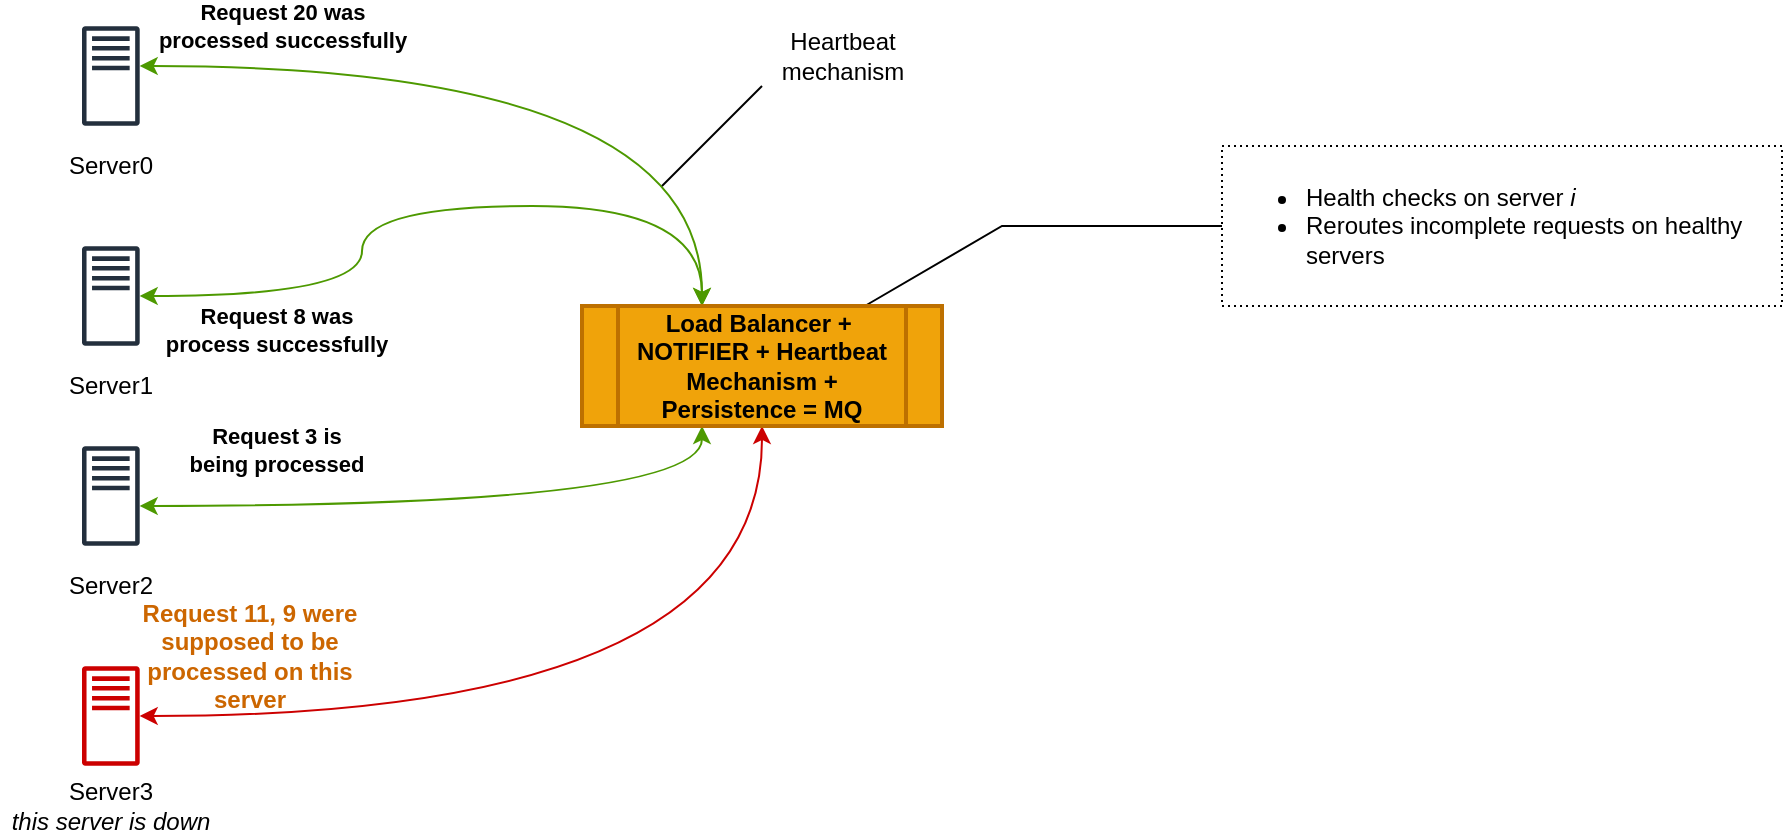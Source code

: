 <mxfile version="17.5.0" type="device"><diagram id="V4Suo95nfhl5L5MqDLuv" name="Page-1"><mxGraphModel dx="1422" dy="768" grid="1" gridSize="10" guides="1" tooltips="1" connect="1" arrows="1" fold="1" page="1" pageScale="1" pageWidth="850" pageHeight="1100" math="0" shadow="0"><root><mxCell id="0"/><mxCell id="1" parent="0"/><mxCell id="YOVAn91mJ-EPoyazGIKw-1" value="" style="sketch=0;outlineConnect=0;fontColor=#232F3E;gradientColor=none;fillColor=#232F3D;strokeColor=none;dashed=0;verticalLabelPosition=bottom;verticalAlign=top;align=center;html=1;fontSize=12;fontStyle=0;aspect=fixed;pointerEvents=1;shape=mxgraph.aws4.traditional_server;" vertex="1" parent="1"><mxGeometry x="90" y="140" width="28.85" height="50" as="geometry"/></mxCell><mxCell id="YOVAn91mJ-EPoyazGIKw-2" value="Server0" style="text;html=1;align=center;verticalAlign=middle;resizable=0;points=[];autosize=1;strokeColor=none;fillColor=none;" vertex="1" parent="1"><mxGeometry x="74.43" y="200" width="60" height="20" as="geometry"/></mxCell><mxCell id="YOVAn91mJ-EPoyazGIKw-3" value="" style="sketch=0;outlineConnect=0;fontColor=#232F3E;gradientColor=none;fillColor=#232F3D;strokeColor=none;dashed=0;verticalLabelPosition=bottom;verticalAlign=top;align=center;html=1;fontSize=12;fontStyle=0;aspect=fixed;pointerEvents=1;shape=mxgraph.aws4.traditional_server;" vertex="1" parent="1"><mxGeometry x="90" y="250" width="28.85" height="50" as="geometry"/></mxCell><mxCell id="YOVAn91mJ-EPoyazGIKw-4" value="Server1" style="text;html=1;align=center;verticalAlign=middle;resizable=0;points=[];autosize=1;strokeColor=none;fillColor=none;" vertex="1" parent="1"><mxGeometry x="74.43" y="310" width="60" height="20" as="geometry"/></mxCell><mxCell id="YOVAn91mJ-EPoyazGIKw-5" value="" style="sketch=0;outlineConnect=0;fontColor=#232F3E;gradientColor=none;fillColor=#232F3D;strokeColor=none;dashed=0;verticalLabelPosition=bottom;verticalAlign=top;align=center;html=1;fontSize=12;fontStyle=0;aspect=fixed;pointerEvents=1;shape=mxgraph.aws4.traditional_server;" vertex="1" parent="1"><mxGeometry x="90" y="350" width="28.85" height="50" as="geometry"/></mxCell><mxCell id="YOVAn91mJ-EPoyazGIKw-6" value="Server2" style="text;html=1;align=center;verticalAlign=middle;resizable=0;points=[];autosize=1;strokeColor=none;fillColor=none;" vertex="1" parent="1"><mxGeometry x="74.43" y="410" width="60" height="20" as="geometry"/></mxCell><mxCell id="YOVAn91mJ-EPoyazGIKw-7" value="" style="sketch=0;outlineConnect=0;fontColor=#232F3E;gradientColor=none;fillColor=#CC0000;strokeColor=none;dashed=0;verticalLabelPosition=bottom;verticalAlign=top;align=center;html=1;fontSize=12;fontStyle=0;aspect=fixed;pointerEvents=1;shape=mxgraph.aws4.traditional_server;" vertex="1" parent="1"><mxGeometry x="90" y="460" width="28.85" height="50" as="geometry"/></mxCell><mxCell id="YOVAn91mJ-EPoyazGIKw-8" value="Server3&lt;br&gt;&lt;i&gt;this server is down&lt;/i&gt;" style="text;html=1;align=center;verticalAlign=middle;resizable=0;points=[];autosize=1;strokeColor=none;fillColor=none;" vertex="1" parent="1"><mxGeometry x="49.43" y="515" width="110" height="30" as="geometry"/></mxCell><mxCell id="YOVAn91mJ-EPoyazGIKw-11" style="edgeStyle=orthogonalEdgeStyle;rounded=0;orthogonalLoop=1;jettySize=auto;html=1;curved=1;startArrow=classic;startFill=1;strokeColor=#4D9900;" edge="1" parent="1" source="YOVAn91mJ-EPoyazGIKw-9" target="YOVAn91mJ-EPoyazGIKw-1"><mxGeometry relative="1" as="geometry"><mxPoint x="290" y="310" as="targetPoint"/><Array as="points"><mxPoint x="400" y="160"/></Array></mxGeometry></mxCell><mxCell id="YOVAn91mJ-EPoyazGIKw-17" value="Request 20 was &lt;br&gt;processed successfully" style="edgeLabel;html=1;align=center;verticalAlign=middle;resizable=0;points=[];fontStyle=1" vertex="1" connectable="0" parent="YOVAn91mJ-EPoyazGIKw-11"><mxGeometry x="0.626" y="1" relative="1" as="geometry"><mxPoint x="-4" y="-21" as="offset"/></mxGeometry></mxCell><mxCell id="YOVAn91mJ-EPoyazGIKw-12" style="edgeStyle=orthogonalEdgeStyle;curved=1;rounded=0;orthogonalLoop=1;jettySize=auto;html=1;startArrow=classic;startFill=1;strokeColor=#4D9900;" edge="1" parent="1" source="YOVAn91mJ-EPoyazGIKw-9" target="YOVAn91mJ-EPoyazGIKw-3"><mxGeometry relative="1" as="geometry"><Array as="points"><mxPoint x="400" y="230"/><mxPoint x="230" y="230"/><mxPoint x="230" y="275"/></Array></mxGeometry></mxCell><mxCell id="YOVAn91mJ-EPoyazGIKw-13" style="edgeStyle=orthogonalEdgeStyle;curved=1;rounded=0;orthogonalLoop=1;jettySize=auto;html=1;startArrow=classic;startFill=1;strokeColor=#4D9900;" edge="1" parent="1" source="YOVAn91mJ-EPoyazGIKw-9" target="YOVAn91mJ-EPoyazGIKw-5"><mxGeometry relative="1" as="geometry"><Array as="points"><mxPoint x="400" y="380"/></Array></mxGeometry></mxCell><mxCell id="YOVAn91mJ-EPoyazGIKw-14" style="edgeStyle=orthogonalEdgeStyle;curved=1;rounded=0;orthogonalLoop=1;jettySize=auto;html=1;startArrow=classic;startFill=1;strokeColor=#CC0000;" edge="1" parent="1" source="YOVAn91mJ-EPoyazGIKw-9" target="YOVAn91mJ-EPoyazGIKw-7"><mxGeometry relative="1" as="geometry"><Array as="points"><mxPoint x="430" y="485"/></Array></mxGeometry></mxCell><mxCell id="YOVAn91mJ-EPoyazGIKw-16" value="" style="rounded=0;orthogonalLoop=1;jettySize=auto;html=1;endArrow=none;endFill=0;" edge="1" parent="1" source="YOVAn91mJ-EPoyazGIKw-9" target="YOVAn91mJ-EPoyazGIKw-15"><mxGeometry relative="1" as="geometry"><Array as="points"><mxPoint x="550" y="240"/></Array></mxGeometry></mxCell><mxCell id="YOVAn91mJ-EPoyazGIKw-9" value="&lt;b&gt;Load Balancer +&amp;nbsp;&lt;br&gt;NOTIFIER + Heartbeat Mechanism + Persistence = MQ&lt;/b&gt;" style="shape=process;whiteSpace=wrap;html=1;backgroundOutline=1;fillColor=#f0a30a;strokeColor=#BD7000;fontColor=#000000;strokeWidth=2;" vertex="1" parent="1"><mxGeometry x="340" y="280" width="180" height="60" as="geometry"/></mxCell><mxCell id="YOVAn91mJ-EPoyazGIKw-15" value="&lt;ul&gt;&lt;li&gt;Health checks on server &lt;i&gt;i&amp;nbsp;&lt;/i&gt;&lt;/li&gt;&lt;li&gt;Reroutes incomplete requests on healthy servers&lt;/li&gt;&lt;/ul&gt;" style="whiteSpace=wrap;html=1;strokeWidth=1;dashed=1;dashPattern=1 2;align=left;horizontal=1;verticalAlign=top;" vertex="1" parent="1"><mxGeometry x="660" y="200" width="280" height="80" as="geometry"/></mxCell><mxCell id="YOVAn91mJ-EPoyazGIKw-18" value="&lt;font&gt;Request 8 was &lt;br&gt;process successfully&lt;/font&gt;" style="edgeLabel;html=1;align=center;verticalAlign=middle;resizable=0;points=[];fontStyle=1;fontColor=#000000;" vertex="1" connectable="0" parent="1"><mxGeometry x="170.003" y="290" as="geometry"><mxPoint x="17" y="2" as="offset"/></mxGeometry></mxCell><mxCell id="YOVAn91mJ-EPoyazGIKw-19" value="" style="endArrow=none;html=1;rounded=0;fontColor=#CC0000;strokeColor=#000000;" edge="1" parent="1"><mxGeometry width="50" height="50" relative="1" as="geometry"><mxPoint x="380" y="220" as="sourcePoint"/><mxPoint x="430" y="170" as="targetPoint"/></mxGeometry></mxCell><mxCell id="YOVAn91mJ-EPoyazGIKw-20" value="&lt;font color=&quot;#000000&quot;&gt;Heartbeat &lt;br&gt;mechanism&lt;/font&gt;" style="text;html=1;align=center;verticalAlign=middle;resizable=0;points=[];autosize=1;strokeColor=none;fillColor=none;fontColor=#CC0000;" vertex="1" parent="1"><mxGeometry x="430" y="140" width="80" height="30" as="geometry"/></mxCell><mxCell id="YOVAn91mJ-EPoyazGIKw-21" value="Request 11, 9 were supposed to be processed on this server" style="text;html=1;strokeColor=none;fillColor=none;align=center;verticalAlign=middle;whiteSpace=wrap;rounded=0;dashed=1;dashPattern=1 2;fontColor=#CC6600;fontStyle=1" vertex="1" parent="1"><mxGeometry x="118.85" y="440" width="110" height="30" as="geometry"/></mxCell><mxCell id="YOVAn91mJ-EPoyazGIKw-22" value="&lt;font&gt;Request 3 is &lt;br&gt;being processed&lt;/font&gt;" style="edgeLabel;html=1;align=center;verticalAlign=middle;resizable=0;points=[];fontStyle=1;fontColor=#000000;" vertex="1" connectable="0" parent="1"><mxGeometry x="170.003" y="350" as="geometry"><mxPoint x="17" y="2" as="offset"/></mxGeometry></mxCell></root></mxGraphModel></diagram></mxfile>
